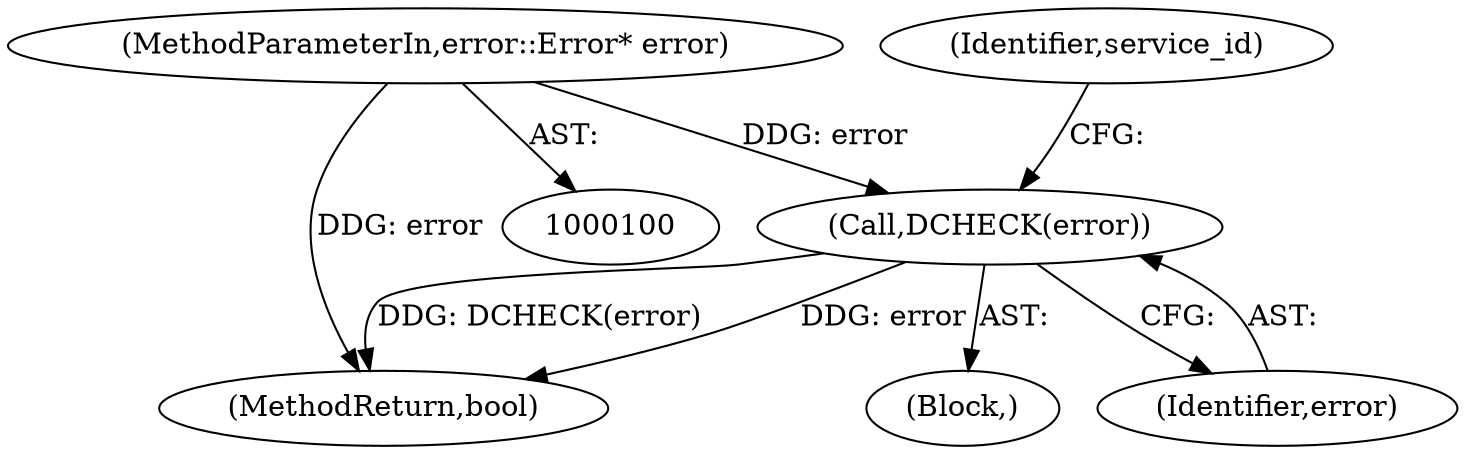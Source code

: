 digraph "0_Chrome_181c7400b2bf50ba02ac77149749fb419b4d4797@pointer" {
"1000111" [label="(Call,DCHECK(error))"];
"1000105" [label="(MethodParameterIn,error::Error* error)"];
"1000234" [label="(MethodReturn,bool)"];
"1000114" [label="(Identifier,service_id)"];
"1000105" [label="(MethodParameterIn,error::Error* error)"];
"1000110" [label="(Block,)"];
"1000111" [label="(Call,DCHECK(error))"];
"1000112" [label="(Identifier,error)"];
"1000111" -> "1000110"  [label="AST: "];
"1000111" -> "1000112"  [label="CFG: "];
"1000112" -> "1000111"  [label="AST: "];
"1000114" -> "1000111"  [label="CFG: "];
"1000111" -> "1000234"  [label="DDG: error"];
"1000111" -> "1000234"  [label="DDG: DCHECK(error)"];
"1000105" -> "1000111"  [label="DDG: error"];
"1000105" -> "1000100"  [label="AST: "];
"1000105" -> "1000234"  [label="DDG: error"];
}
